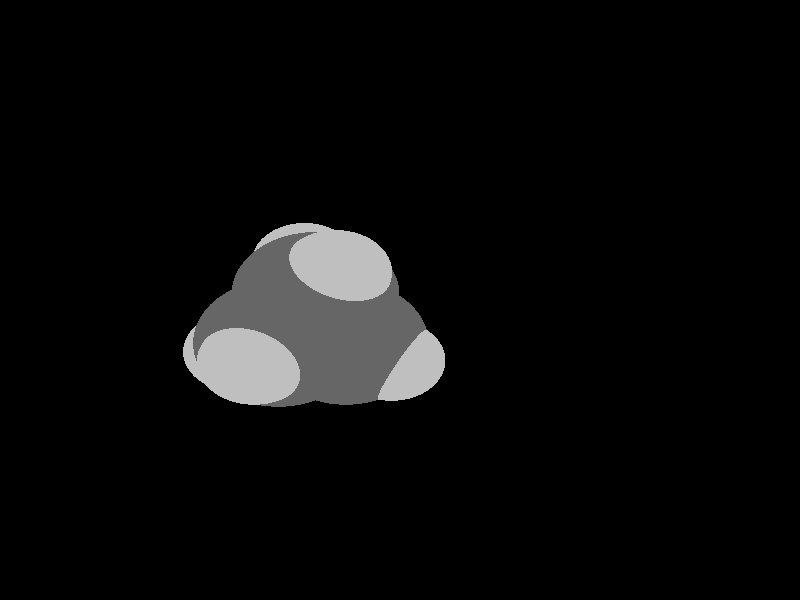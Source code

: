 global_settings {
	ambient_light rgb <0.200000002980232, 0.200000002980232, 0.200000002980232>
	max_trace_level 15
}

background { color rgb <0,0,0> }

camera {
	perspective
	location <-9.54472363714267, -20.3020223445557, 1.56573773562005>
	angle 40
	up <-0.0273015383069106, 0.0328560017316005, 0.999087137919556>
	right <0.86938571566606, -0.492516134975357, 0.0399541510327635> * 1
	direction <0.493379269327248, 0.86968289619789, -0.0151180904535516> }

light_source {
	<4.1358086480954, -28.0370079396287, 16.8679524376704>
	color rgb <1, 1, 1>
	fade_distance 45.1955904950068
	fade_power 0
	parallel
	point_at <-4.1358086480954, 28.0370079396287, -16.8679524376704>
}

light_source {
	<-10.5741868888382, 19.2500123923541, 14.9108979883183>
	color rgb <0.300000011920929, 0.300000011920929, 0.300000011920929>
	fade_distance 45.1955904950068
	fade_power 0
	parallel
	point_at <10.5741868888382, -19.2500123923541, -14.9108979883183>
}

#default {
	finish {ambient .8 diffuse 1 specular 1 roughness .005 metallic 0.5}
}

union {
cylinder {
	<-0.75, 0, 0>, 	<-0.375000000000001, 0, 0.65>, 0.075
	pigment { rgbt <0.400000005960464, 0.400000005960464, 0.400000005960464, 0> }
}
cylinder {
	<-0.375000000000001, 0, 0.65>, 	<-1.44566934997539e-15, 0, 1.3>, 0.075
	pigment { rgbt <0.400000005960464, 0.400000005960464, 0.400000005960464, 0> }
}
cylinder {
	<-0.75, 0, 0>, 	<0, 0, 0>, 0.075
	pigment { rgbt <0.400000005960464, 0.400000005960464, 0.400000005960464, 0> }
}
cylinder {
	<0, 0, 0>, 	<0.75, 0, 0>, 0.075
	pigment { rgbt <0.400000005960464, 0.400000005960464, 0.400000005960464, 0> }
}
cylinder {
	<-1.44566934997539e-15, 0, 1.3>, 	<0.374999999999999, 0, 0.65>, 0.075
	pigment { rgbt <0.400000005960464, 0.400000005960464, 0.400000005960464, 0> }
}
cylinder {
	<0.374999999999999, 0, 0.65>, 	<0.75, 0, 0>, 0.075
	pigment { rgbt <0.400000005960464, 0.400000005960464, 0.400000005960464, 0> }
}
cylinder {
	<-0.75, 0, 0>, 	<-1.07821963038109, 0.536030005379052, -0.189567817853755>, 0.075
	pigment { rgbt <0.400000005960464, 0.400000005960464, 0.400000005960464, 0> }
}
cylinder {
	<-1.07821963038109, 0.536030005379052, -0.189567817853755>, 	<-1.28495050191587, 0.873651341592667, -0.308968111353417>, 0.075
	pigment { rgbt <0.75, 0.75, 0.75, 0> }
}
cylinder {
	<-0.75, 0, 0>, 	<-1.21415117716509, -0.379065521971721, -0.268076975491309>, 0.075
	pigment { rgbt <0.400000005960464, 0.400000005960464, 0.400000005960464, 0> }
}
cylinder {
	<-1.21415117716509, -0.379065521971721, -0.268076975491309>, 	<-1.50649925295757, -0.61782194746343, -0.436926677495356>, 0.075
	pigment { rgbt <0.75, 0.75, 0.75, 0> }
}
cylinder {
	<-1.44566934997539e-15, 0, 1.3>, 	<-1.74930544519763e-15, -0.536030005379052, 1.67903045172299>, 0.075
	pigment { rgbt <0.400000005960464, 0.400000005960464, 0.400000005960464, 0> }
}
cylinder {
	<-1.74930544519763e-15, -0.536030005379052, 1.67903045172299>, 	<-1.94055224698651e-15, -0.873651341592667, 1.9177647880329>, 0.075
	pigment { rgbt <0.75, 0.75, 0.75, 0> }
}
cylinder {
	<-1.44566934997539e-15, 0, 1.3>, 	<-1.87511533488912e-15, 0.378960355010074, 1.83607956436581>, 0.075
	pigment { rgbt <0.400000005960464, 0.400000005960464, 0.400000005960464, 0> }
}
cylinder {
	<-1.87511533488912e-15, 0.378960355010074, 1.83607956436581>, 	<-2.14560416163981e-15, 0.617650540534317, 2.17373211556956>, 0.075
	pigment { rgbt <0.75, 0.75, 0.75, 0> }
}
cylinder {
	<0.75, 0, 0>, 	<1.07821963038109, 0.536030005379052, -0.189567817853755>, 0.075
	pigment { rgbt <0.400000005960464, 0.400000005960464, 0.400000005960464, 0> }
}
cylinder {
	<1.07821963038109, 0.536030005379052, -0.189567817853755>, 	<1.28495050191587, 0.873651341592667, -0.308968111353416>, 0.075
	pigment { rgbt <0.75, 0.75, 0.75, 0> }
}
cylinder {
	<0.75, 0, 0>, 	<1.21415117716509, -0.379065521971721, -0.268076975491309>, 0.075
	pigment { rgbt <0.400000005960464, 0.400000005960464, 0.400000005960464, 0> }
}
cylinder {
	<1.21415117716509, -0.379065521971721, -0.268076975491309>, 	<1.50649925295757, -0.617821947463429, -0.436926677495355>, 0.075
	pigment { rgbt <0.75, 0.75, 0.75, 0> }
}
sphere {
	<-0.75, 0, 0>, 0.4104
	pigment { rgbt <0.400000005960464, 0.400000005960464, 0.400000005960464,0> }
}
sphere {
	<-1.44566934997539e-15, 0, 1.3>, 0.4104
	pigment { rgbt <0.400000005960464, 0.400000005960464, 0.400000005960464,0> }
}
sphere {
	<0.75, 0, 0>, 0.4104
	pigment { rgbt <0.400000005960464, 0.400000005960464, 0.400000005960464,0> }
}
sphere {
	<-1.28495050191587, 0.873651341592667, -0.308968111353417>, 0.1674
	pigment { rgbt <0.75, 0.75, 0.75,0> }
}
sphere {
	<-1.50649925295757, -0.61782194746343, -0.436926677495356>, 0.1674
	pigment { rgbt <0.75, 0.75, 0.75,0> }
}
sphere {
	<-1.94055224698651e-15, -0.873651341592667, 1.9177647880329>, 0.1674
	pigment { rgbt <0.75, 0.75, 0.75,0> }
}
sphere {
	<-2.14560416163981e-15, 0.617650540534317, 2.17373211556956>, 0.1674
	pigment { rgbt <0.75, 0.75, 0.75,0> }
}
sphere {
	<1.28495050191587, 0.873651341592667, -0.308968111353416>, 0.1674
	pigment { rgbt <0.75, 0.75, 0.75,0> }
}
sphere {
	<1.50649925295757, -0.617821947463429, -0.436926677495355>, 0.1674
	pigment { rgbt <0.75, 0.75, 0.75,0> }
}
}
merge {
}
union {
}
merge {
sphere {
	<-0.75, 0, 0>, 1.69983
	pigment { rgbt <0, 0, 0,0> }
}
sphere {
	<-1.44566934997539e-15, 0, 1.3>, 1.69983
	pigment { rgbt <0, 0, 0,0> }
}
sphere {
	<0.75, 0, 0>, 1.69983
	pigment { rgbt <0, 0, 0,0> }
}
sphere {
	<-1.28495050191587, 0.873651341592667, -0.308968111353417>, 1.09989
	pigment { rgbt <0, 0, 0,0> }
}
sphere {
	<-1.50649925295757, -0.61782194746343, -0.436926677495356>, 1.09989
	pigment { rgbt <0, 0, 0,0> }
}
sphere {
	<-1.94055224698651e-15, -0.873651341592667, 1.9177647880329>, 1.09989
	pigment { rgbt <0, 0, 0,0> }
}
sphere {
	<-2.14560416163981e-15, 0.617650540534317, 2.17373211556956>, 1.09989
	pigment { rgbt <0, 0, 0,0> }
}
sphere {
	<1.28495050191587, 0.873651341592667, -0.308968111353416>, 1.09989
	pigment { rgbt <0, 0, 0,0> }
}
sphere {
	<1.50649925295757, -0.617821947463429, -0.436926677495355>, 1.09989
	pigment { rgbt <0, 0, 0,0> }
}
sphere {
	<-0.75, 0, 0>, 1.7
	pigment { rgbt <0.400000005960464, 0.400000005960464, 0.400000005960464,0.350000023841858> }
}
sphere {
	<-1.44566934997539e-15, 0, 1.3>, 1.7
	pigment { rgbt <0.400000005960464, 0.400000005960464, 0.400000005960464,0.350000023841858> }
}
sphere {
	<0.75, 0, 0>, 1.7
	pigment { rgbt <0.400000005960464, 0.400000005960464, 0.400000005960464,0.350000023841858> }
}
sphere {
	<-1.28495050191587, 0.873651341592667, -0.308968111353417>, 1.1
	pigment { rgbt <0.75, 0.75, 0.75,0.350000023841858> }
}
sphere {
	<-1.50649925295757, -0.61782194746343, -0.436926677495356>, 1.1
	pigment { rgbt <0.75, 0.75, 0.75,0.350000023841858> }
}
sphere {
	<-1.94055224698651e-15, -0.873651341592667, 1.9177647880329>, 1.1
	pigment { rgbt <0.75, 0.75, 0.75,0.350000023841858> }
}
sphere {
	<-2.14560416163981e-15, 0.617650540534317, 2.17373211556956>, 1.1
	pigment { rgbt <0.75, 0.75, 0.75,0.350000023841858> }
}
sphere {
	<1.28495050191587, 0.873651341592667, -0.308968111353416>, 1.1
	pigment { rgbt <0.75, 0.75, 0.75,0.350000023841858> }
}
sphere {
	<1.50649925295757, -0.617821947463429, -0.436926677495355>, 1.1
	pigment { rgbt <0.75, 0.75, 0.75,0.350000023841858> }
}
}
